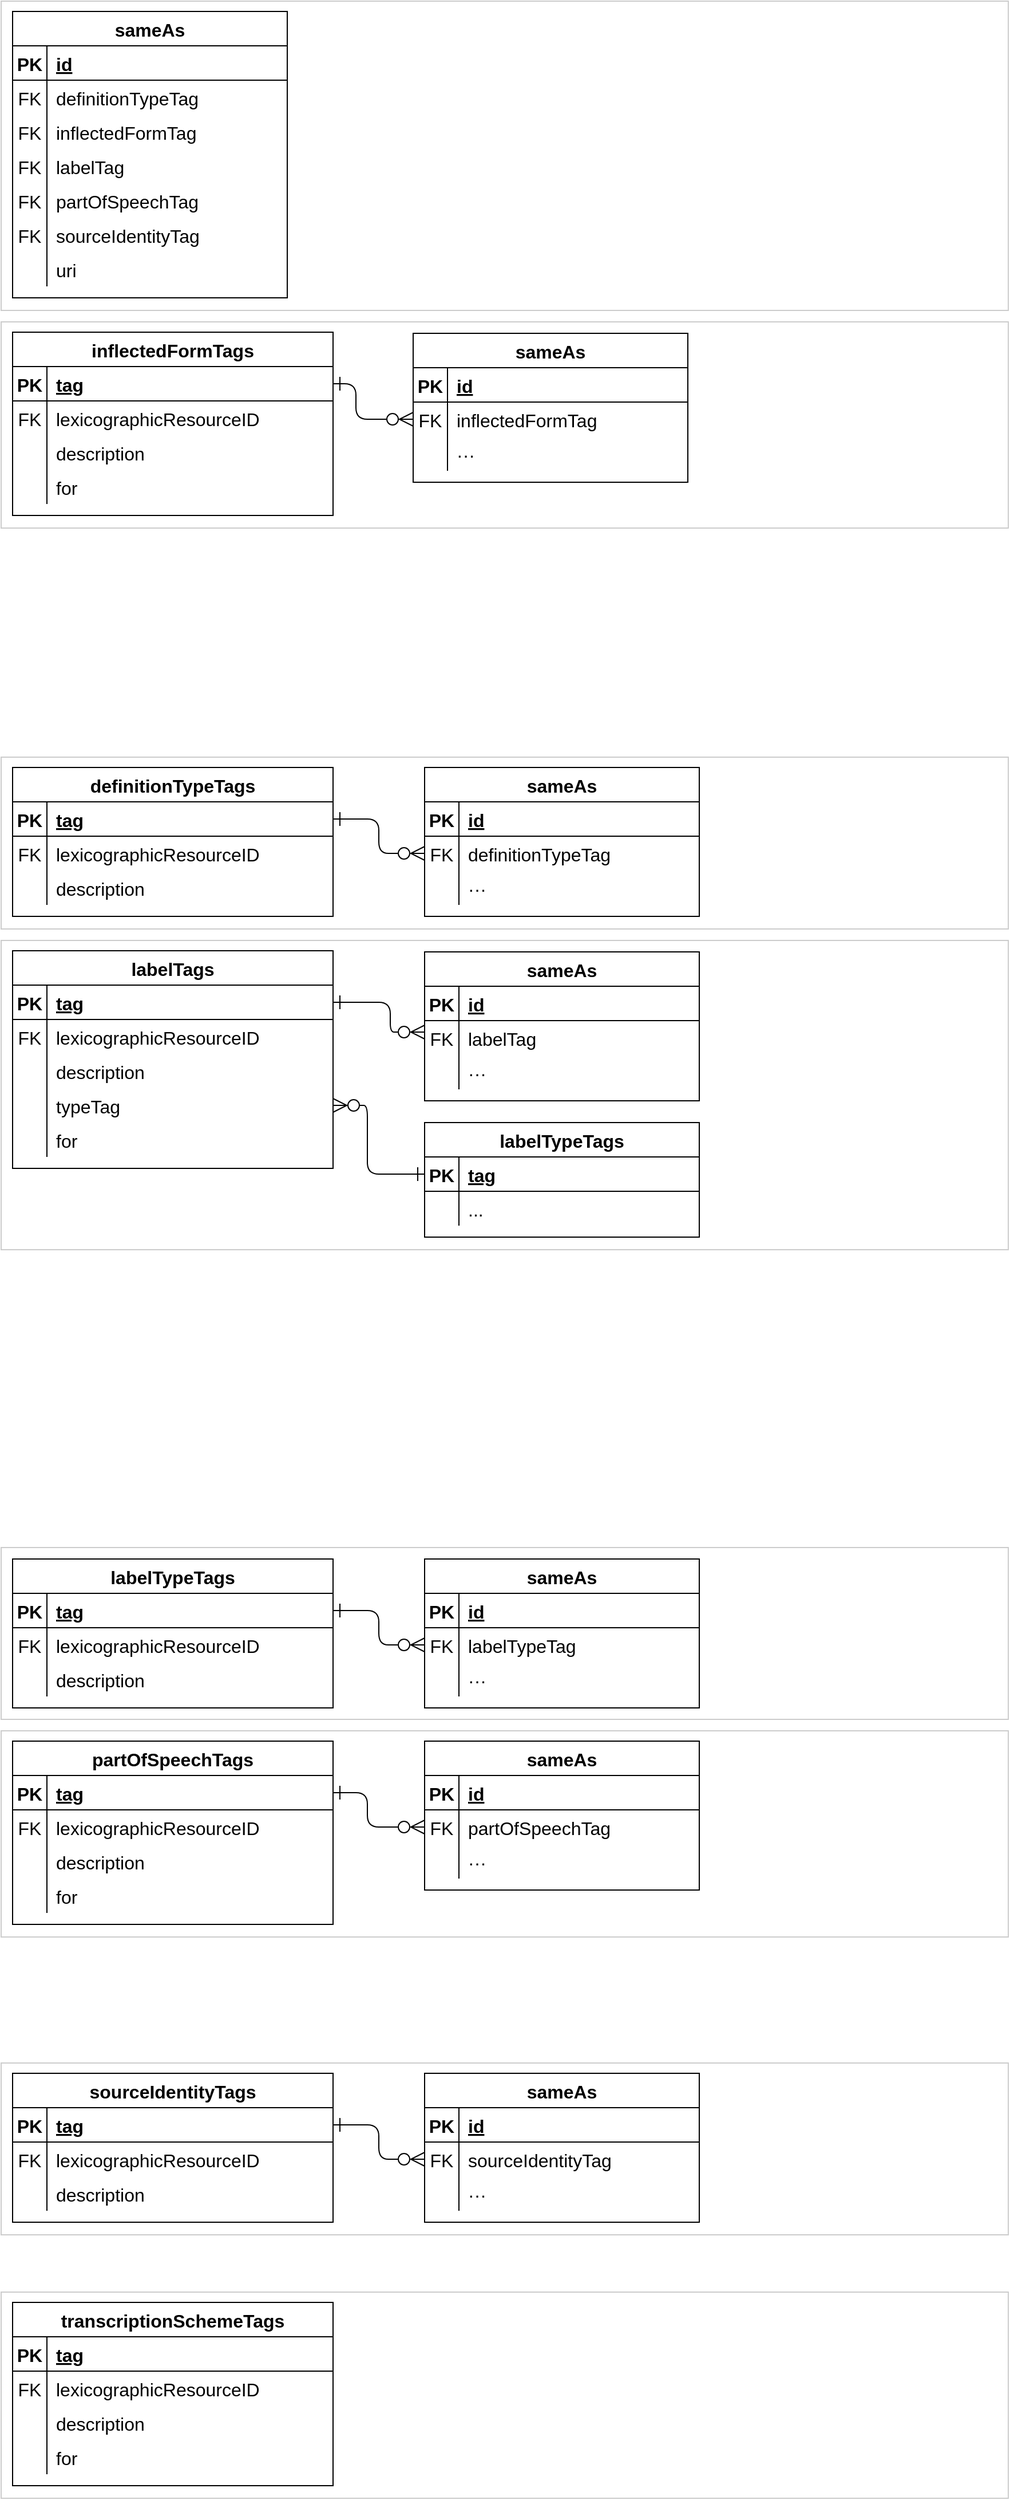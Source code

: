 <mxfile version="20.3.0" type="device"><diagram id="R2lEEEUBdFMjLlhIrx00" name="Page-1"><mxGraphModel dx="1247" dy="-1517" grid="1" gridSize="10" guides="1" tooltips="1" connect="1" arrows="1" fold="1" page="1" pageScale="1" pageWidth="827" pageHeight="1169" math="0" shadow="0" extFonts="Permanent Marker^https://fonts.googleapis.com/css?family=Permanent+Marker"><root><mxCell id="0"/><mxCell id="1" parent="0"/><mxCell id="ZktGSdJryhGlnCkygUIA-301" value="" style="rounded=0;whiteSpace=wrap;html=1;strokeColor=#CCCCCC;" parent="1" vertex="1"><mxGeometry y="2340" width="880" height="270" as="geometry"/></mxCell><mxCell id="ZktGSdJryhGlnCkygUIA-281" value="" style="rounded=0;whiteSpace=wrap;html=1;strokeColor=#CCCCCC;" parent="1" vertex="1"><mxGeometry y="2620" width="880" height="180" as="geometry"/></mxCell><mxCell id="ZktGSdJryhGlnCkygUIA-248" value="inflectedFormTags" style="shape=table;startSize=30;container=1;collapsible=1;childLayout=tableLayout;fixedRows=1;rowLines=0;fontStyle=1;align=center;resizeLast=1;fontSize=16;" parent="1" vertex="1"><mxGeometry x="10" y="2629" width="280" height="160" as="geometry"><mxRectangle x="400" y="480" width="90" height="30" as="alternateBounds"/></mxGeometry></mxCell><mxCell id="ZktGSdJryhGlnCkygUIA-249" value="" style="shape=tableRow;horizontal=0;startSize=0;swimlaneHead=0;swimlaneBody=0;fillColor=none;collapsible=0;dropTarget=0;points=[[0,0.5],[1,0.5]];portConstraint=eastwest;top=0;left=0;right=0;bottom=1;fontSize=16;" parent="ZktGSdJryhGlnCkygUIA-248" vertex="1"><mxGeometry y="30" width="280" height="30" as="geometry"/></mxCell><mxCell id="ZktGSdJryhGlnCkygUIA-250" value="PK" style="shape=partialRectangle;connectable=0;fillColor=none;top=0;left=0;bottom=0;right=0;fontStyle=1;overflow=hidden;fontSize=16;" parent="ZktGSdJryhGlnCkygUIA-249" vertex="1"><mxGeometry width="30" height="30" as="geometry"><mxRectangle width="30" height="30" as="alternateBounds"/></mxGeometry></mxCell><mxCell id="ZktGSdJryhGlnCkygUIA-251" value="tag" style="shape=partialRectangle;connectable=0;fillColor=none;top=0;left=0;bottom=0;right=0;align=left;spacingLeft=6;fontStyle=5;overflow=hidden;fontSize=16;" parent="ZktGSdJryhGlnCkygUIA-249" vertex="1"><mxGeometry x="30" width="250" height="30" as="geometry"><mxRectangle width="250" height="30" as="alternateBounds"/></mxGeometry></mxCell><mxCell id="ZktGSdJryhGlnCkygUIA-252" value="" style="shape=tableRow;horizontal=0;startSize=0;swimlaneHead=0;swimlaneBody=0;fillColor=none;collapsible=0;dropTarget=0;points=[[0,0.5],[1,0.5]];portConstraint=eastwest;top=0;left=0;right=0;bottom=0;fontSize=16;" parent="ZktGSdJryhGlnCkygUIA-248" vertex="1"><mxGeometry y="60" width="280" height="30" as="geometry"/></mxCell><mxCell id="ZktGSdJryhGlnCkygUIA-253" value="FK" style="shape=partialRectangle;connectable=0;fillColor=none;top=0;left=0;bottom=0;right=0;editable=1;overflow=hidden;fontSize=16;" parent="ZktGSdJryhGlnCkygUIA-252" vertex="1"><mxGeometry width="30" height="30" as="geometry"><mxRectangle width="30" height="30" as="alternateBounds"/></mxGeometry></mxCell><mxCell id="ZktGSdJryhGlnCkygUIA-254" value="lexicographicResourceID" style="shape=partialRectangle;connectable=0;fillColor=none;top=0;left=0;bottom=0;right=0;align=left;spacingLeft=6;overflow=hidden;fontSize=16;" parent="ZktGSdJryhGlnCkygUIA-252" vertex="1"><mxGeometry x="30" width="250" height="30" as="geometry"><mxRectangle width="250" height="30" as="alternateBounds"/></mxGeometry></mxCell><mxCell id="ZktGSdJryhGlnCkygUIA-258" style="shape=tableRow;horizontal=0;startSize=0;swimlaneHead=0;swimlaneBody=0;fillColor=none;collapsible=0;dropTarget=0;points=[[0,0.5],[1,0.5]];portConstraint=eastwest;top=0;left=0;right=0;bottom=0;fontSize=16;" parent="ZktGSdJryhGlnCkygUIA-248" vertex="1"><mxGeometry y="90" width="280" height="30" as="geometry"/></mxCell><mxCell id="ZktGSdJryhGlnCkygUIA-259" style="shape=partialRectangle;connectable=0;fillColor=none;top=0;left=0;bottom=0;right=0;editable=1;overflow=hidden;fontSize=16;" parent="ZktGSdJryhGlnCkygUIA-258" vertex="1"><mxGeometry width="30" height="30" as="geometry"><mxRectangle width="30" height="30" as="alternateBounds"/></mxGeometry></mxCell><mxCell id="ZktGSdJryhGlnCkygUIA-260" value="description" style="shape=partialRectangle;connectable=0;fillColor=none;top=0;left=0;bottom=0;right=0;align=left;spacingLeft=6;overflow=hidden;fontSize=16;" parent="ZktGSdJryhGlnCkygUIA-258" vertex="1"><mxGeometry x="30" width="250" height="30" as="geometry"><mxRectangle width="250" height="30" as="alternateBounds"/></mxGeometry></mxCell><mxCell id="ZktGSdJryhGlnCkygUIA-261" style="shape=tableRow;horizontal=0;startSize=0;swimlaneHead=0;swimlaneBody=0;fillColor=none;collapsible=0;dropTarget=0;points=[[0,0.5],[1,0.5]];portConstraint=eastwest;top=0;left=0;right=0;bottom=0;fontSize=16;" parent="ZktGSdJryhGlnCkygUIA-248" vertex="1"><mxGeometry y="120" width="280" height="30" as="geometry"/></mxCell><mxCell id="ZktGSdJryhGlnCkygUIA-262" style="shape=partialRectangle;connectable=0;fillColor=none;top=0;left=0;bottom=0;right=0;editable=1;overflow=hidden;fontSize=16;" parent="ZktGSdJryhGlnCkygUIA-261" vertex="1"><mxGeometry width="30" height="30" as="geometry"><mxRectangle width="30" height="30" as="alternateBounds"/></mxGeometry></mxCell><mxCell id="ZktGSdJryhGlnCkygUIA-263" value="for" style="shape=partialRectangle;connectable=0;fillColor=none;top=0;left=0;bottom=0;right=0;align=left;spacingLeft=6;overflow=hidden;fontSize=16;" parent="ZktGSdJryhGlnCkygUIA-261" vertex="1"><mxGeometry x="30" width="250" height="30" as="geometry"><mxRectangle width="250" height="30" as="alternateBounds"/></mxGeometry></mxCell><mxCell id="ZktGSdJryhGlnCkygUIA-282" value="sameAs" style="shape=table;startSize=30;container=1;collapsible=1;childLayout=tableLayout;fixedRows=1;rowLines=0;fontStyle=1;align=center;resizeLast=1;fontSize=16;" parent="1" vertex="1"><mxGeometry x="10" y="2349" width="240" height="250" as="geometry"><mxRectangle x="400" y="480" width="90" height="30" as="alternateBounds"/></mxGeometry></mxCell><mxCell id="ZktGSdJryhGlnCkygUIA-283" value="" style="shape=tableRow;horizontal=0;startSize=0;swimlaneHead=0;swimlaneBody=0;fillColor=none;collapsible=0;dropTarget=0;points=[[0,0.5],[1,0.5]];portConstraint=eastwest;top=0;left=0;right=0;bottom=1;fontSize=16;" parent="ZktGSdJryhGlnCkygUIA-282" vertex="1"><mxGeometry y="30" width="240" height="30" as="geometry"/></mxCell><mxCell id="ZktGSdJryhGlnCkygUIA-284" value="PK" style="shape=partialRectangle;connectable=0;fillColor=none;top=0;left=0;bottom=0;right=0;fontStyle=1;overflow=hidden;fontSize=16;" parent="ZktGSdJryhGlnCkygUIA-283" vertex="1"><mxGeometry width="30" height="30" as="geometry"><mxRectangle width="30" height="30" as="alternateBounds"/></mxGeometry></mxCell><mxCell id="ZktGSdJryhGlnCkygUIA-285" value="id" style="shape=partialRectangle;connectable=0;fillColor=none;top=0;left=0;bottom=0;right=0;align=left;spacingLeft=6;fontStyle=5;overflow=hidden;fontSize=16;" parent="ZktGSdJryhGlnCkygUIA-283" vertex="1"><mxGeometry x="30" width="210" height="30" as="geometry"><mxRectangle width="210" height="30" as="alternateBounds"/></mxGeometry></mxCell><mxCell id="ZktGSdJryhGlnCkygUIA-286" value="" style="shape=tableRow;horizontal=0;startSize=0;swimlaneHead=0;swimlaneBody=0;fillColor=none;collapsible=0;dropTarget=0;points=[[0,0.5],[1,0.5]];portConstraint=eastwest;top=0;left=0;right=0;bottom=0;fontSize=16;" parent="ZktGSdJryhGlnCkygUIA-282" vertex="1"><mxGeometry y="60" width="240" height="30" as="geometry"/></mxCell><mxCell id="ZktGSdJryhGlnCkygUIA-287" value="FK" style="shape=partialRectangle;connectable=0;fillColor=none;top=0;left=0;bottom=0;right=0;editable=1;overflow=hidden;fontSize=16;" parent="ZktGSdJryhGlnCkygUIA-286" vertex="1"><mxGeometry width="30" height="30" as="geometry"><mxRectangle width="30" height="30" as="alternateBounds"/></mxGeometry></mxCell><mxCell id="ZktGSdJryhGlnCkygUIA-288" value="definitionTypeTag" style="shape=partialRectangle;connectable=0;fillColor=none;top=0;left=0;bottom=0;right=0;align=left;spacingLeft=6;overflow=hidden;fontSize=16;" parent="ZktGSdJryhGlnCkygUIA-286" vertex="1"><mxGeometry x="30" width="210" height="30" as="geometry"><mxRectangle width="210" height="30" as="alternateBounds"/></mxGeometry></mxCell><mxCell id="ZktGSdJryhGlnCkygUIA-289" value="" style="shape=tableRow;horizontal=0;startSize=0;swimlaneHead=0;swimlaneBody=0;fillColor=none;collapsible=0;dropTarget=0;points=[[0,0.5],[1,0.5]];portConstraint=eastwest;top=0;left=0;right=0;bottom=0;fontSize=16;" parent="ZktGSdJryhGlnCkygUIA-282" vertex="1"><mxGeometry y="90" width="240" height="30" as="geometry"/></mxCell><mxCell id="ZktGSdJryhGlnCkygUIA-290" value="FK" style="shape=partialRectangle;connectable=0;fillColor=none;top=0;left=0;bottom=0;right=0;editable=1;overflow=hidden;fontSize=16;" parent="ZktGSdJryhGlnCkygUIA-289" vertex="1"><mxGeometry width="30" height="30" as="geometry"><mxRectangle width="30" height="30" as="alternateBounds"/></mxGeometry></mxCell><mxCell id="ZktGSdJryhGlnCkygUIA-291" value="inflectedFormTag" style="shape=partialRectangle;connectable=0;fillColor=none;top=0;left=0;bottom=0;right=0;align=left;spacingLeft=6;overflow=hidden;fontSize=16;" parent="ZktGSdJryhGlnCkygUIA-289" vertex="1"><mxGeometry x="30" width="210" height="30" as="geometry"><mxRectangle width="210" height="30" as="alternateBounds"/></mxGeometry></mxCell><mxCell id="SRtZ7S2uoU_hM7iwgNDi-1" style="shape=tableRow;horizontal=0;startSize=0;swimlaneHead=0;swimlaneBody=0;fillColor=none;collapsible=0;dropTarget=0;points=[[0,0.5],[1,0.5]];portConstraint=eastwest;top=0;left=0;right=0;bottom=0;fontSize=16;" parent="ZktGSdJryhGlnCkygUIA-282" vertex="1"><mxGeometry y="120" width="240" height="30" as="geometry"/></mxCell><mxCell id="SRtZ7S2uoU_hM7iwgNDi-2" value="FK" style="shape=partialRectangle;connectable=0;fillColor=none;top=0;left=0;bottom=0;right=0;editable=1;overflow=hidden;fontSize=16;" parent="SRtZ7S2uoU_hM7iwgNDi-1" vertex="1"><mxGeometry width="30" height="30" as="geometry"><mxRectangle width="30" height="30" as="alternateBounds"/></mxGeometry></mxCell><mxCell id="SRtZ7S2uoU_hM7iwgNDi-3" value="labelTag" style="shape=partialRectangle;connectable=0;fillColor=none;top=0;left=0;bottom=0;right=0;align=left;spacingLeft=6;overflow=hidden;fontSize=16;" parent="SRtZ7S2uoU_hM7iwgNDi-1" vertex="1"><mxGeometry x="30" width="210" height="30" as="geometry"><mxRectangle width="210" height="30" as="alternateBounds"/></mxGeometry></mxCell><mxCell id="SRtZ7S2uoU_hM7iwgNDi-4" style="shape=tableRow;horizontal=0;startSize=0;swimlaneHead=0;swimlaneBody=0;fillColor=none;collapsible=0;dropTarget=0;points=[[0,0.5],[1,0.5]];portConstraint=eastwest;top=0;left=0;right=0;bottom=0;fontSize=16;" parent="ZktGSdJryhGlnCkygUIA-282" vertex="1"><mxGeometry y="150" width="240" height="30" as="geometry"/></mxCell><mxCell id="SRtZ7S2uoU_hM7iwgNDi-5" value="FK" style="shape=partialRectangle;connectable=0;fillColor=none;top=0;left=0;bottom=0;right=0;editable=1;overflow=hidden;fontSize=16;" parent="SRtZ7S2uoU_hM7iwgNDi-4" vertex="1"><mxGeometry width="30" height="30" as="geometry"><mxRectangle width="30" height="30" as="alternateBounds"/></mxGeometry></mxCell><mxCell id="SRtZ7S2uoU_hM7iwgNDi-6" value="partOfSpeechTag" style="shape=partialRectangle;connectable=0;fillColor=none;top=0;left=0;bottom=0;right=0;align=left;spacingLeft=6;overflow=hidden;fontSize=16;" parent="SRtZ7S2uoU_hM7iwgNDi-4" vertex="1"><mxGeometry x="30" width="210" height="30" as="geometry"><mxRectangle width="210" height="30" as="alternateBounds"/></mxGeometry></mxCell><mxCell id="SRtZ7S2uoU_hM7iwgNDi-7" style="shape=tableRow;horizontal=0;startSize=0;swimlaneHead=0;swimlaneBody=0;fillColor=none;collapsible=0;dropTarget=0;points=[[0,0.5],[1,0.5]];portConstraint=eastwest;top=0;left=0;right=0;bottom=0;fontSize=16;" parent="ZktGSdJryhGlnCkygUIA-282" vertex="1"><mxGeometry y="180" width="240" height="30" as="geometry"/></mxCell><mxCell id="SRtZ7S2uoU_hM7iwgNDi-8" value="FK" style="shape=partialRectangle;connectable=0;fillColor=none;top=0;left=0;bottom=0;right=0;editable=1;overflow=hidden;fontSize=16;" parent="SRtZ7S2uoU_hM7iwgNDi-7" vertex="1"><mxGeometry width="30" height="30" as="geometry"><mxRectangle width="30" height="30" as="alternateBounds"/></mxGeometry></mxCell><mxCell id="SRtZ7S2uoU_hM7iwgNDi-9" value="sourceIdentityTag" style="shape=partialRectangle;connectable=0;fillColor=none;top=0;left=0;bottom=0;right=0;align=left;spacingLeft=6;overflow=hidden;fontSize=16;" parent="SRtZ7S2uoU_hM7iwgNDi-7" vertex="1"><mxGeometry x="30" width="210" height="30" as="geometry"><mxRectangle width="210" height="30" as="alternateBounds"/></mxGeometry></mxCell><mxCell id="SRtZ7S2uoU_hM7iwgNDi-13" style="shape=tableRow;horizontal=0;startSize=0;swimlaneHead=0;swimlaneBody=0;fillColor=none;collapsible=0;dropTarget=0;points=[[0,0.5],[1,0.5]];portConstraint=eastwest;top=0;left=0;right=0;bottom=0;fontSize=16;" parent="ZktGSdJryhGlnCkygUIA-282" vertex="1"><mxGeometry y="210" width="240" height="30" as="geometry"/></mxCell><mxCell id="SRtZ7S2uoU_hM7iwgNDi-14" style="shape=partialRectangle;connectable=0;fillColor=none;top=0;left=0;bottom=0;right=0;editable=1;overflow=hidden;fontSize=16;" parent="SRtZ7S2uoU_hM7iwgNDi-13" vertex="1"><mxGeometry width="30" height="30" as="geometry"><mxRectangle width="30" height="30" as="alternateBounds"/></mxGeometry></mxCell><mxCell id="SRtZ7S2uoU_hM7iwgNDi-15" value="uri" style="shape=partialRectangle;connectable=0;fillColor=none;top=0;left=0;bottom=0;right=0;align=left;spacingLeft=6;overflow=hidden;fontSize=16;" parent="SRtZ7S2uoU_hM7iwgNDi-13" vertex="1"><mxGeometry x="30" width="210" height="30" as="geometry"><mxRectangle width="210" height="30" as="alternateBounds"/></mxGeometry></mxCell><mxCell id="SRtZ7S2uoU_hM7iwgNDi-19" value="" style="rounded=0;whiteSpace=wrap;html=1;strokeColor=#CCCCCC;" parent="1" vertex="1"><mxGeometry y="3000" width="880" height="150" as="geometry"/></mxCell><mxCell id="SRtZ7S2uoU_hM7iwgNDi-20" value="definitionTypeTags" style="shape=table;startSize=30;container=1;collapsible=1;childLayout=tableLayout;fixedRows=1;rowLines=0;fontStyle=1;align=center;resizeLast=1;fontSize=16;" parent="1" vertex="1"><mxGeometry x="10" y="3009" width="280" height="130" as="geometry"><mxRectangle x="400" y="480" width="90" height="30" as="alternateBounds"/></mxGeometry></mxCell><mxCell id="SRtZ7S2uoU_hM7iwgNDi-21" value="" style="shape=tableRow;horizontal=0;startSize=0;swimlaneHead=0;swimlaneBody=0;fillColor=none;collapsible=0;dropTarget=0;points=[[0,0.5],[1,0.5]];portConstraint=eastwest;top=0;left=0;right=0;bottom=1;fontSize=16;" parent="SRtZ7S2uoU_hM7iwgNDi-20" vertex="1"><mxGeometry y="30" width="280" height="30" as="geometry"/></mxCell><mxCell id="SRtZ7S2uoU_hM7iwgNDi-22" value="PK" style="shape=partialRectangle;connectable=0;fillColor=none;top=0;left=0;bottom=0;right=0;fontStyle=1;overflow=hidden;fontSize=16;" parent="SRtZ7S2uoU_hM7iwgNDi-21" vertex="1"><mxGeometry width="30" height="30" as="geometry"><mxRectangle width="30" height="30" as="alternateBounds"/></mxGeometry></mxCell><mxCell id="SRtZ7S2uoU_hM7iwgNDi-23" value="tag" style="shape=partialRectangle;connectable=0;fillColor=none;top=0;left=0;bottom=0;right=0;align=left;spacingLeft=6;fontStyle=5;overflow=hidden;fontSize=16;" parent="SRtZ7S2uoU_hM7iwgNDi-21" vertex="1"><mxGeometry x="30" width="250" height="30" as="geometry"><mxRectangle width="250" height="30" as="alternateBounds"/></mxGeometry></mxCell><mxCell id="SRtZ7S2uoU_hM7iwgNDi-24" value="" style="shape=tableRow;horizontal=0;startSize=0;swimlaneHead=0;swimlaneBody=0;fillColor=none;collapsible=0;dropTarget=0;points=[[0,0.5],[1,0.5]];portConstraint=eastwest;top=0;left=0;right=0;bottom=0;fontSize=16;" parent="SRtZ7S2uoU_hM7iwgNDi-20" vertex="1"><mxGeometry y="60" width="280" height="30" as="geometry"/></mxCell><mxCell id="SRtZ7S2uoU_hM7iwgNDi-25" value="FK" style="shape=partialRectangle;connectable=0;fillColor=none;top=0;left=0;bottom=0;right=0;editable=1;overflow=hidden;fontSize=16;" parent="SRtZ7S2uoU_hM7iwgNDi-24" vertex="1"><mxGeometry width="30" height="30" as="geometry"><mxRectangle width="30" height="30" as="alternateBounds"/></mxGeometry></mxCell><mxCell id="SRtZ7S2uoU_hM7iwgNDi-26" value="lexicographicResourceID" style="shape=partialRectangle;connectable=0;fillColor=none;top=0;left=0;bottom=0;right=0;align=left;spacingLeft=6;overflow=hidden;fontSize=16;" parent="SRtZ7S2uoU_hM7iwgNDi-24" vertex="1"><mxGeometry x="30" width="250" height="30" as="geometry"><mxRectangle width="250" height="30" as="alternateBounds"/></mxGeometry></mxCell><mxCell id="SRtZ7S2uoU_hM7iwgNDi-30" style="shape=tableRow;horizontal=0;startSize=0;swimlaneHead=0;swimlaneBody=0;fillColor=none;collapsible=0;dropTarget=0;points=[[0,0.5],[1,0.5]];portConstraint=eastwest;top=0;left=0;right=0;bottom=0;fontSize=16;" parent="SRtZ7S2uoU_hM7iwgNDi-20" vertex="1"><mxGeometry y="90" width="280" height="30" as="geometry"/></mxCell><mxCell id="SRtZ7S2uoU_hM7iwgNDi-31" style="shape=partialRectangle;connectable=0;fillColor=none;top=0;left=0;bottom=0;right=0;editable=1;overflow=hidden;fontSize=16;" parent="SRtZ7S2uoU_hM7iwgNDi-30" vertex="1"><mxGeometry width="30" height="30" as="geometry"><mxRectangle width="30" height="30" as="alternateBounds"/></mxGeometry></mxCell><mxCell id="SRtZ7S2uoU_hM7iwgNDi-32" value="description" style="shape=partialRectangle;connectable=0;fillColor=none;top=0;left=0;bottom=0;right=0;align=left;spacingLeft=6;overflow=hidden;fontSize=16;" parent="SRtZ7S2uoU_hM7iwgNDi-30" vertex="1"><mxGeometry x="30" width="250" height="30" as="geometry"><mxRectangle width="250" height="30" as="alternateBounds"/></mxGeometry></mxCell><mxCell id="SRtZ7S2uoU_hM7iwgNDi-42" value="sameAs" style="shape=table;startSize=30;container=1;collapsible=1;childLayout=tableLayout;fixedRows=1;rowLines=0;fontStyle=1;align=center;resizeLast=1;fontSize=16;" parent="1" vertex="1"><mxGeometry x="370" y="3009" width="240" height="130" as="geometry"><mxRectangle x="400" y="480" width="90" height="30" as="alternateBounds"/></mxGeometry></mxCell><mxCell id="SRtZ7S2uoU_hM7iwgNDi-43" value="" style="shape=tableRow;horizontal=0;startSize=0;swimlaneHead=0;swimlaneBody=0;fillColor=none;collapsible=0;dropTarget=0;points=[[0,0.5],[1,0.5]];portConstraint=eastwest;top=0;left=0;right=0;bottom=1;fontSize=16;" parent="SRtZ7S2uoU_hM7iwgNDi-42" vertex="1"><mxGeometry y="30" width="240" height="30" as="geometry"/></mxCell><mxCell id="SRtZ7S2uoU_hM7iwgNDi-44" value="PK" style="shape=partialRectangle;connectable=0;fillColor=none;top=0;left=0;bottom=0;right=0;fontStyle=1;overflow=hidden;fontSize=16;" parent="SRtZ7S2uoU_hM7iwgNDi-43" vertex="1"><mxGeometry width="30" height="30" as="geometry"><mxRectangle width="30" height="30" as="alternateBounds"/></mxGeometry></mxCell><mxCell id="SRtZ7S2uoU_hM7iwgNDi-45" value="id" style="shape=partialRectangle;connectable=0;fillColor=none;top=0;left=0;bottom=0;right=0;align=left;spacingLeft=6;fontStyle=5;overflow=hidden;fontSize=16;" parent="SRtZ7S2uoU_hM7iwgNDi-43" vertex="1"><mxGeometry x="30" width="210" height="30" as="geometry"><mxRectangle width="210" height="30" as="alternateBounds"/></mxGeometry></mxCell><mxCell id="SRtZ7S2uoU_hM7iwgNDi-46" value="" style="shape=tableRow;horizontal=0;startSize=0;swimlaneHead=0;swimlaneBody=0;fillColor=none;collapsible=0;dropTarget=0;points=[[0,0.5],[1,0.5]];portConstraint=eastwest;top=0;left=0;right=0;bottom=0;fontSize=16;" parent="SRtZ7S2uoU_hM7iwgNDi-42" vertex="1"><mxGeometry y="60" width="240" height="30" as="geometry"/></mxCell><mxCell id="SRtZ7S2uoU_hM7iwgNDi-47" value="FK" style="shape=partialRectangle;connectable=0;fillColor=none;top=0;left=0;bottom=0;right=0;editable=1;overflow=hidden;fontSize=16;" parent="SRtZ7S2uoU_hM7iwgNDi-46" vertex="1"><mxGeometry width="30" height="30" as="geometry"><mxRectangle width="30" height="30" as="alternateBounds"/></mxGeometry></mxCell><mxCell id="SRtZ7S2uoU_hM7iwgNDi-48" value="definitionTypeTag" style="shape=partialRectangle;connectable=0;fillColor=none;top=0;left=0;bottom=0;right=0;align=left;spacingLeft=6;overflow=hidden;fontSize=16;" parent="SRtZ7S2uoU_hM7iwgNDi-46" vertex="1"><mxGeometry x="30" width="210" height="30" as="geometry"><mxRectangle width="210" height="30" as="alternateBounds"/></mxGeometry></mxCell><mxCell id="SRtZ7S2uoU_hM7iwgNDi-49" value="" style="shape=tableRow;horizontal=0;startSize=0;swimlaneHead=0;swimlaneBody=0;fillColor=none;collapsible=0;dropTarget=0;points=[[0,0.5],[1,0.5]];portConstraint=eastwest;top=0;left=0;right=0;bottom=0;fontSize=16;" parent="SRtZ7S2uoU_hM7iwgNDi-42" vertex="1"><mxGeometry y="90" width="240" height="30" as="geometry"/></mxCell><mxCell id="SRtZ7S2uoU_hM7iwgNDi-50" value="" style="shape=partialRectangle;connectable=0;fillColor=none;top=0;left=0;bottom=0;right=0;editable=1;overflow=hidden;fontSize=16;" parent="SRtZ7S2uoU_hM7iwgNDi-49" vertex="1"><mxGeometry width="30" height="30" as="geometry"><mxRectangle width="30" height="30" as="alternateBounds"/></mxGeometry></mxCell><mxCell id="SRtZ7S2uoU_hM7iwgNDi-51" value="···" style="shape=partialRectangle;connectable=0;fillColor=none;top=0;left=0;bottom=0;right=0;align=left;spacingLeft=6;overflow=hidden;fontSize=16;" parent="SRtZ7S2uoU_hM7iwgNDi-49" vertex="1"><mxGeometry x="30" width="210" height="30" as="geometry"><mxRectangle width="210" height="30" as="alternateBounds"/></mxGeometry></mxCell><mxCell id="SRtZ7S2uoU_hM7iwgNDi-52" style="edgeStyle=orthogonalEdgeStyle;rounded=1;orthogonalLoop=1;jettySize=auto;html=1;entryX=0;entryY=0.5;entryDx=0;entryDy=0;endArrow=ERzeroToMany;startArrow=ERone;startFill=0;endFill=0;startSize=10;endSize=10;" parent="1" source="SRtZ7S2uoU_hM7iwgNDi-21" target="SRtZ7S2uoU_hM7iwgNDi-46" edge="1"><mxGeometry relative="1" as="geometry"/></mxCell><mxCell id="SRtZ7S2uoU_hM7iwgNDi-53" value="" style="rounded=0;whiteSpace=wrap;html=1;strokeColor=#CCCCCC;" parent="1" vertex="1"><mxGeometry y="3160" width="880" height="270" as="geometry"/></mxCell><mxCell id="SRtZ7S2uoU_hM7iwgNDi-54" value="labelTags" style="shape=table;startSize=30;container=1;collapsible=1;childLayout=tableLayout;fixedRows=1;rowLines=0;fontStyle=1;align=center;resizeLast=1;fontSize=16;" parent="1" vertex="1"><mxGeometry x="10" y="3169" width="280" height="190" as="geometry"><mxRectangle x="400" y="480" width="90" height="30" as="alternateBounds"/></mxGeometry></mxCell><mxCell id="SRtZ7S2uoU_hM7iwgNDi-55" value="" style="shape=tableRow;horizontal=0;startSize=0;swimlaneHead=0;swimlaneBody=0;fillColor=none;collapsible=0;dropTarget=0;points=[[0,0.5],[1,0.5]];portConstraint=eastwest;top=0;left=0;right=0;bottom=1;fontSize=16;" parent="SRtZ7S2uoU_hM7iwgNDi-54" vertex="1"><mxGeometry y="30" width="280" height="30" as="geometry"/></mxCell><mxCell id="SRtZ7S2uoU_hM7iwgNDi-56" value="PK" style="shape=partialRectangle;connectable=0;fillColor=none;top=0;left=0;bottom=0;right=0;fontStyle=1;overflow=hidden;fontSize=16;" parent="SRtZ7S2uoU_hM7iwgNDi-55" vertex="1"><mxGeometry width="30" height="30" as="geometry"><mxRectangle width="30" height="30" as="alternateBounds"/></mxGeometry></mxCell><mxCell id="SRtZ7S2uoU_hM7iwgNDi-57" value="tag" style="shape=partialRectangle;connectable=0;fillColor=none;top=0;left=0;bottom=0;right=0;align=left;spacingLeft=6;fontStyle=5;overflow=hidden;fontSize=16;" parent="SRtZ7S2uoU_hM7iwgNDi-55" vertex="1"><mxGeometry x="30" width="250" height="30" as="geometry"><mxRectangle width="250" height="30" as="alternateBounds"/></mxGeometry></mxCell><mxCell id="SRtZ7S2uoU_hM7iwgNDi-58" value="" style="shape=tableRow;horizontal=0;startSize=0;swimlaneHead=0;swimlaneBody=0;fillColor=none;collapsible=0;dropTarget=0;points=[[0,0.5],[1,0.5]];portConstraint=eastwest;top=0;left=0;right=0;bottom=0;fontSize=16;" parent="SRtZ7S2uoU_hM7iwgNDi-54" vertex="1"><mxGeometry y="60" width="280" height="30" as="geometry"/></mxCell><mxCell id="SRtZ7S2uoU_hM7iwgNDi-59" value="FK" style="shape=partialRectangle;connectable=0;fillColor=none;top=0;left=0;bottom=0;right=0;editable=1;overflow=hidden;fontSize=16;" parent="SRtZ7S2uoU_hM7iwgNDi-58" vertex="1"><mxGeometry width="30" height="30" as="geometry"><mxRectangle width="30" height="30" as="alternateBounds"/></mxGeometry></mxCell><mxCell id="SRtZ7S2uoU_hM7iwgNDi-60" value="lexicographicResourceID" style="shape=partialRectangle;connectable=0;fillColor=none;top=0;left=0;bottom=0;right=0;align=left;spacingLeft=6;overflow=hidden;fontSize=16;" parent="SRtZ7S2uoU_hM7iwgNDi-58" vertex="1"><mxGeometry x="30" width="250" height="30" as="geometry"><mxRectangle width="250" height="30" as="alternateBounds"/></mxGeometry></mxCell><mxCell id="iu6iI1MLKWViH0sSceLp-1" style="shape=tableRow;horizontal=0;startSize=0;swimlaneHead=0;swimlaneBody=0;fillColor=none;collapsible=0;dropTarget=0;points=[[0,0.5],[1,0.5]];portConstraint=eastwest;top=0;left=0;right=0;bottom=0;fontSize=16;" parent="SRtZ7S2uoU_hM7iwgNDi-54" vertex="1"><mxGeometry y="90" width="280" height="30" as="geometry"/></mxCell><mxCell id="iu6iI1MLKWViH0sSceLp-2" style="shape=partialRectangle;connectable=0;fillColor=none;top=0;left=0;bottom=0;right=0;editable=1;overflow=hidden;fontSize=16;" parent="iu6iI1MLKWViH0sSceLp-1" vertex="1"><mxGeometry width="30" height="30" as="geometry"><mxRectangle width="30" height="30" as="alternateBounds"/></mxGeometry></mxCell><mxCell id="iu6iI1MLKWViH0sSceLp-3" value="description" style="shape=partialRectangle;connectable=0;fillColor=none;top=0;left=0;bottom=0;right=0;align=left;spacingLeft=6;overflow=hidden;fontSize=16;" parent="iu6iI1MLKWViH0sSceLp-1" vertex="1"><mxGeometry x="30" width="250" height="30" as="geometry"><mxRectangle width="250" height="30" as="alternateBounds"/></mxGeometry></mxCell><mxCell id="SRtZ7S2uoU_hM7iwgNDi-64" style="shape=tableRow;horizontal=0;startSize=0;swimlaneHead=0;swimlaneBody=0;fillColor=none;collapsible=0;dropTarget=0;points=[[0,0.5],[1,0.5]];portConstraint=eastwest;top=0;left=0;right=0;bottom=0;fontSize=16;" parent="SRtZ7S2uoU_hM7iwgNDi-54" vertex="1"><mxGeometry y="120" width="280" height="30" as="geometry"/></mxCell><mxCell id="SRtZ7S2uoU_hM7iwgNDi-65" style="shape=partialRectangle;connectable=0;fillColor=none;top=0;left=0;bottom=0;right=0;editable=1;overflow=hidden;fontSize=16;" parent="SRtZ7S2uoU_hM7iwgNDi-64" vertex="1"><mxGeometry width="30" height="30" as="geometry"><mxRectangle width="30" height="30" as="alternateBounds"/></mxGeometry></mxCell><mxCell id="SRtZ7S2uoU_hM7iwgNDi-66" value="typeTag" style="shape=partialRectangle;connectable=0;fillColor=none;top=0;left=0;bottom=0;right=0;align=left;spacingLeft=6;overflow=hidden;fontSize=16;" parent="SRtZ7S2uoU_hM7iwgNDi-64" vertex="1"><mxGeometry x="30" width="250" height="30" as="geometry"><mxRectangle width="250" height="30" as="alternateBounds"/></mxGeometry></mxCell><mxCell id="SRtZ7S2uoU_hM7iwgNDi-67" style="shape=tableRow;horizontal=0;startSize=0;swimlaneHead=0;swimlaneBody=0;fillColor=none;collapsible=0;dropTarget=0;points=[[0,0.5],[1,0.5]];portConstraint=eastwest;top=0;left=0;right=0;bottom=0;fontSize=16;" parent="SRtZ7S2uoU_hM7iwgNDi-54" vertex="1"><mxGeometry y="150" width="280" height="30" as="geometry"/></mxCell><mxCell id="SRtZ7S2uoU_hM7iwgNDi-68" style="shape=partialRectangle;connectable=0;fillColor=none;top=0;left=0;bottom=0;right=0;editable=1;overflow=hidden;fontSize=16;" parent="SRtZ7S2uoU_hM7iwgNDi-67" vertex="1"><mxGeometry width="30" height="30" as="geometry"><mxRectangle width="30" height="30" as="alternateBounds"/></mxGeometry></mxCell><mxCell id="SRtZ7S2uoU_hM7iwgNDi-69" value="for" style="shape=partialRectangle;connectable=0;fillColor=none;top=0;left=0;bottom=0;right=0;align=left;spacingLeft=6;overflow=hidden;fontSize=16;" parent="SRtZ7S2uoU_hM7iwgNDi-67" vertex="1"><mxGeometry x="30" width="250" height="30" as="geometry"><mxRectangle width="250" height="30" as="alternateBounds"/></mxGeometry></mxCell><mxCell id="SRtZ7S2uoU_hM7iwgNDi-76" value="sameAs" style="shape=table;startSize=30;container=1;collapsible=1;childLayout=tableLayout;fixedRows=1;rowLines=0;fontStyle=1;align=center;resizeLast=1;fontSize=16;" parent="1" vertex="1"><mxGeometry x="370" y="3170" width="240" height="130" as="geometry"><mxRectangle x="400" y="480" width="90" height="30" as="alternateBounds"/></mxGeometry></mxCell><mxCell id="SRtZ7S2uoU_hM7iwgNDi-77" value="" style="shape=tableRow;horizontal=0;startSize=0;swimlaneHead=0;swimlaneBody=0;fillColor=none;collapsible=0;dropTarget=0;points=[[0,0.5],[1,0.5]];portConstraint=eastwest;top=0;left=0;right=0;bottom=1;fontSize=16;" parent="SRtZ7S2uoU_hM7iwgNDi-76" vertex="1"><mxGeometry y="30" width="240" height="30" as="geometry"/></mxCell><mxCell id="SRtZ7S2uoU_hM7iwgNDi-78" value="PK" style="shape=partialRectangle;connectable=0;fillColor=none;top=0;left=0;bottom=0;right=0;fontStyle=1;overflow=hidden;fontSize=16;" parent="SRtZ7S2uoU_hM7iwgNDi-77" vertex="1"><mxGeometry width="30" height="30" as="geometry"><mxRectangle width="30" height="30" as="alternateBounds"/></mxGeometry></mxCell><mxCell id="SRtZ7S2uoU_hM7iwgNDi-79" value="id" style="shape=partialRectangle;connectable=0;fillColor=none;top=0;left=0;bottom=0;right=0;align=left;spacingLeft=6;fontStyle=5;overflow=hidden;fontSize=16;" parent="SRtZ7S2uoU_hM7iwgNDi-77" vertex="1"><mxGeometry x="30" width="210" height="30" as="geometry"><mxRectangle width="210" height="30" as="alternateBounds"/></mxGeometry></mxCell><mxCell id="SRtZ7S2uoU_hM7iwgNDi-80" value="" style="shape=tableRow;horizontal=0;startSize=0;swimlaneHead=0;swimlaneBody=0;fillColor=none;collapsible=0;dropTarget=0;points=[[0,0.5],[1,0.5]];portConstraint=eastwest;top=0;left=0;right=0;bottom=0;fontSize=16;" parent="SRtZ7S2uoU_hM7iwgNDi-76" vertex="1"><mxGeometry y="60" width="240" height="30" as="geometry"/></mxCell><mxCell id="SRtZ7S2uoU_hM7iwgNDi-81" value="FK" style="shape=partialRectangle;connectable=0;fillColor=none;top=0;left=0;bottom=0;right=0;editable=1;overflow=hidden;fontSize=16;" parent="SRtZ7S2uoU_hM7iwgNDi-80" vertex="1"><mxGeometry width="30" height="30" as="geometry"><mxRectangle width="30" height="30" as="alternateBounds"/></mxGeometry></mxCell><mxCell id="SRtZ7S2uoU_hM7iwgNDi-82" value="labelTag" style="shape=partialRectangle;connectable=0;fillColor=none;top=0;left=0;bottom=0;right=0;align=left;spacingLeft=6;overflow=hidden;fontSize=16;" parent="SRtZ7S2uoU_hM7iwgNDi-80" vertex="1"><mxGeometry x="30" width="210" height="30" as="geometry"><mxRectangle width="210" height="30" as="alternateBounds"/></mxGeometry></mxCell><mxCell id="SRtZ7S2uoU_hM7iwgNDi-83" value="" style="shape=tableRow;horizontal=0;startSize=0;swimlaneHead=0;swimlaneBody=0;fillColor=none;collapsible=0;dropTarget=0;points=[[0,0.5],[1,0.5]];portConstraint=eastwest;top=0;left=0;right=0;bottom=0;fontSize=16;" parent="SRtZ7S2uoU_hM7iwgNDi-76" vertex="1"><mxGeometry y="90" width="240" height="30" as="geometry"/></mxCell><mxCell id="SRtZ7S2uoU_hM7iwgNDi-84" value="" style="shape=partialRectangle;connectable=0;fillColor=none;top=0;left=0;bottom=0;right=0;editable=1;overflow=hidden;fontSize=16;" parent="SRtZ7S2uoU_hM7iwgNDi-83" vertex="1"><mxGeometry width="30" height="30" as="geometry"><mxRectangle width="30" height="30" as="alternateBounds"/></mxGeometry></mxCell><mxCell id="SRtZ7S2uoU_hM7iwgNDi-85" value="···" style="shape=partialRectangle;connectable=0;fillColor=none;top=0;left=0;bottom=0;right=0;align=left;spacingLeft=6;overflow=hidden;fontSize=16;" parent="SRtZ7S2uoU_hM7iwgNDi-83" vertex="1"><mxGeometry x="30" width="210" height="30" as="geometry"><mxRectangle width="210" height="30" as="alternateBounds"/></mxGeometry></mxCell><mxCell id="SRtZ7S2uoU_hM7iwgNDi-87" value="" style="rounded=0;whiteSpace=wrap;html=1;strokeColor=#CCCCCC;" parent="1" vertex="1"><mxGeometry y="3850" width="880" height="180" as="geometry"/></mxCell><mxCell id="SRtZ7S2uoU_hM7iwgNDi-88" value="partOfSpeechTags" style="shape=table;startSize=30;container=1;collapsible=1;childLayout=tableLayout;fixedRows=1;rowLines=0;fontStyle=1;align=center;resizeLast=1;fontSize=16;" parent="1" vertex="1"><mxGeometry x="10" y="3859" width="280" height="160" as="geometry"><mxRectangle x="400" y="480" width="90" height="30" as="alternateBounds"/></mxGeometry></mxCell><mxCell id="SRtZ7S2uoU_hM7iwgNDi-89" value="" style="shape=tableRow;horizontal=0;startSize=0;swimlaneHead=0;swimlaneBody=0;fillColor=none;collapsible=0;dropTarget=0;points=[[0,0.5],[1,0.5]];portConstraint=eastwest;top=0;left=0;right=0;bottom=1;fontSize=16;" parent="SRtZ7S2uoU_hM7iwgNDi-88" vertex="1"><mxGeometry y="30" width="280" height="30" as="geometry"/></mxCell><mxCell id="SRtZ7S2uoU_hM7iwgNDi-90" value="PK" style="shape=partialRectangle;connectable=0;fillColor=none;top=0;left=0;bottom=0;right=0;fontStyle=1;overflow=hidden;fontSize=16;" parent="SRtZ7S2uoU_hM7iwgNDi-89" vertex="1"><mxGeometry width="30" height="30" as="geometry"><mxRectangle width="30" height="30" as="alternateBounds"/></mxGeometry></mxCell><mxCell id="SRtZ7S2uoU_hM7iwgNDi-91" value="tag" style="shape=partialRectangle;connectable=0;fillColor=none;top=0;left=0;bottom=0;right=0;align=left;spacingLeft=6;fontStyle=5;overflow=hidden;fontSize=16;" parent="SRtZ7S2uoU_hM7iwgNDi-89" vertex="1"><mxGeometry x="30" width="250" height="30" as="geometry"><mxRectangle width="250" height="30" as="alternateBounds"/></mxGeometry></mxCell><mxCell id="SRtZ7S2uoU_hM7iwgNDi-92" value="" style="shape=tableRow;horizontal=0;startSize=0;swimlaneHead=0;swimlaneBody=0;fillColor=none;collapsible=0;dropTarget=0;points=[[0,0.5],[1,0.5]];portConstraint=eastwest;top=0;left=0;right=0;bottom=0;fontSize=16;" parent="SRtZ7S2uoU_hM7iwgNDi-88" vertex="1"><mxGeometry y="60" width="280" height="30" as="geometry"/></mxCell><mxCell id="SRtZ7S2uoU_hM7iwgNDi-93" value="FK" style="shape=partialRectangle;connectable=0;fillColor=none;top=0;left=0;bottom=0;right=0;editable=1;overflow=hidden;fontSize=16;" parent="SRtZ7S2uoU_hM7iwgNDi-92" vertex="1"><mxGeometry width="30" height="30" as="geometry"><mxRectangle width="30" height="30" as="alternateBounds"/></mxGeometry></mxCell><mxCell id="SRtZ7S2uoU_hM7iwgNDi-94" value="lexicographicResourceID" style="shape=partialRectangle;connectable=0;fillColor=none;top=0;left=0;bottom=0;right=0;align=left;spacingLeft=6;overflow=hidden;fontSize=16;" parent="SRtZ7S2uoU_hM7iwgNDi-92" vertex="1"><mxGeometry x="30" width="250" height="30" as="geometry"><mxRectangle width="250" height="30" as="alternateBounds"/></mxGeometry></mxCell><mxCell id="SRtZ7S2uoU_hM7iwgNDi-98" style="shape=tableRow;horizontal=0;startSize=0;swimlaneHead=0;swimlaneBody=0;fillColor=none;collapsible=0;dropTarget=0;points=[[0,0.5],[1,0.5]];portConstraint=eastwest;top=0;left=0;right=0;bottom=0;fontSize=16;" parent="SRtZ7S2uoU_hM7iwgNDi-88" vertex="1"><mxGeometry y="90" width="280" height="30" as="geometry"/></mxCell><mxCell id="SRtZ7S2uoU_hM7iwgNDi-99" style="shape=partialRectangle;connectable=0;fillColor=none;top=0;left=0;bottom=0;right=0;editable=1;overflow=hidden;fontSize=16;" parent="SRtZ7S2uoU_hM7iwgNDi-98" vertex="1"><mxGeometry width="30" height="30" as="geometry"><mxRectangle width="30" height="30" as="alternateBounds"/></mxGeometry></mxCell><mxCell id="SRtZ7S2uoU_hM7iwgNDi-100" value="description" style="shape=partialRectangle;connectable=0;fillColor=none;top=0;left=0;bottom=0;right=0;align=left;spacingLeft=6;overflow=hidden;fontSize=16;" parent="SRtZ7S2uoU_hM7iwgNDi-98" vertex="1"><mxGeometry x="30" width="250" height="30" as="geometry"><mxRectangle width="250" height="30" as="alternateBounds"/></mxGeometry></mxCell><mxCell id="SRtZ7S2uoU_hM7iwgNDi-101" style="shape=tableRow;horizontal=0;startSize=0;swimlaneHead=0;swimlaneBody=0;fillColor=none;collapsible=0;dropTarget=0;points=[[0,0.5],[1,0.5]];portConstraint=eastwest;top=0;left=0;right=0;bottom=0;fontSize=16;" parent="SRtZ7S2uoU_hM7iwgNDi-88" vertex="1"><mxGeometry y="120" width="280" height="30" as="geometry"/></mxCell><mxCell id="SRtZ7S2uoU_hM7iwgNDi-102" style="shape=partialRectangle;connectable=0;fillColor=none;top=0;left=0;bottom=0;right=0;editable=1;overflow=hidden;fontSize=16;" parent="SRtZ7S2uoU_hM7iwgNDi-101" vertex="1"><mxGeometry width="30" height="30" as="geometry"><mxRectangle width="30" height="30" as="alternateBounds"/></mxGeometry></mxCell><mxCell id="SRtZ7S2uoU_hM7iwgNDi-103" value="for" style="shape=partialRectangle;connectable=0;fillColor=none;top=0;left=0;bottom=0;right=0;align=left;spacingLeft=6;overflow=hidden;fontSize=16;" parent="SRtZ7S2uoU_hM7iwgNDi-101" vertex="1"><mxGeometry x="30" width="250" height="30" as="geometry"><mxRectangle width="250" height="30" as="alternateBounds"/></mxGeometry></mxCell><mxCell id="SRtZ7S2uoU_hM7iwgNDi-110" value="sameAs" style="shape=table;startSize=30;container=1;collapsible=1;childLayout=tableLayout;fixedRows=1;rowLines=0;fontStyle=1;align=center;resizeLast=1;fontSize=16;" parent="1" vertex="1"><mxGeometry x="370" y="3859" width="240" height="130" as="geometry"><mxRectangle x="400" y="480" width="90" height="30" as="alternateBounds"/></mxGeometry></mxCell><mxCell id="SRtZ7S2uoU_hM7iwgNDi-111" value="" style="shape=tableRow;horizontal=0;startSize=0;swimlaneHead=0;swimlaneBody=0;fillColor=none;collapsible=0;dropTarget=0;points=[[0,0.5],[1,0.5]];portConstraint=eastwest;top=0;left=0;right=0;bottom=1;fontSize=16;" parent="SRtZ7S2uoU_hM7iwgNDi-110" vertex="1"><mxGeometry y="30" width="240" height="30" as="geometry"/></mxCell><mxCell id="SRtZ7S2uoU_hM7iwgNDi-112" value="PK" style="shape=partialRectangle;connectable=0;fillColor=none;top=0;left=0;bottom=0;right=0;fontStyle=1;overflow=hidden;fontSize=16;" parent="SRtZ7S2uoU_hM7iwgNDi-111" vertex="1"><mxGeometry width="30" height="30" as="geometry"><mxRectangle width="30" height="30" as="alternateBounds"/></mxGeometry></mxCell><mxCell id="SRtZ7S2uoU_hM7iwgNDi-113" value="id" style="shape=partialRectangle;connectable=0;fillColor=none;top=0;left=0;bottom=0;right=0;align=left;spacingLeft=6;fontStyle=5;overflow=hidden;fontSize=16;" parent="SRtZ7S2uoU_hM7iwgNDi-111" vertex="1"><mxGeometry x="30" width="210" height="30" as="geometry"><mxRectangle width="210" height="30" as="alternateBounds"/></mxGeometry></mxCell><mxCell id="SRtZ7S2uoU_hM7iwgNDi-114" value="" style="shape=tableRow;horizontal=0;startSize=0;swimlaneHead=0;swimlaneBody=0;fillColor=none;collapsible=0;dropTarget=0;points=[[0,0.5],[1,0.5]];portConstraint=eastwest;top=0;left=0;right=0;bottom=0;fontSize=16;" parent="SRtZ7S2uoU_hM7iwgNDi-110" vertex="1"><mxGeometry y="60" width="240" height="30" as="geometry"/></mxCell><mxCell id="SRtZ7S2uoU_hM7iwgNDi-115" value="FK" style="shape=partialRectangle;connectable=0;fillColor=none;top=0;left=0;bottom=0;right=0;editable=1;overflow=hidden;fontSize=16;" parent="SRtZ7S2uoU_hM7iwgNDi-114" vertex="1"><mxGeometry width="30" height="30" as="geometry"><mxRectangle width="30" height="30" as="alternateBounds"/></mxGeometry></mxCell><mxCell id="SRtZ7S2uoU_hM7iwgNDi-116" value="partOfSpeechTag" style="shape=partialRectangle;connectable=0;fillColor=none;top=0;left=0;bottom=0;right=0;align=left;spacingLeft=6;overflow=hidden;fontSize=16;" parent="SRtZ7S2uoU_hM7iwgNDi-114" vertex="1"><mxGeometry x="30" width="210" height="30" as="geometry"><mxRectangle width="210" height="30" as="alternateBounds"/></mxGeometry></mxCell><mxCell id="SRtZ7S2uoU_hM7iwgNDi-117" value="" style="shape=tableRow;horizontal=0;startSize=0;swimlaneHead=0;swimlaneBody=0;fillColor=none;collapsible=0;dropTarget=0;points=[[0,0.5],[1,0.5]];portConstraint=eastwest;top=0;left=0;right=0;bottom=0;fontSize=16;" parent="SRtZ7S2uoU_hM7iwgNDi-110" vertex="1"><mxGeometry y="90" width="240" height="30" as="geometry"/></mxCell><mxCell id="SRtZ7S2uoU_hM7iwgNDi-118" value="" style="shape=partialRectangle;connectable=0;fillColor=none;top=0;left=0;bottom=0;right=0;editable=1;overflow=hidden;fontSize=16;" parent="SRtZ7S2uoU_hM7iwgNDi-117" vertex="1"><mxGeometry width="30" height="30" as="geometry"><mxRectangle width="30" height="30" as="alternateBounds"/></mxGeometry></mxCell><mxCell id="SRtZ7S2uoU_hM7iwgNDi-119" value="···" style="shape=partialRectangle;connectable=0;fillColor=none;top=0;left=0;bottom=0;right=0;align=left;spacingLeft=6;overflow=hidden;fontSize=16;" parent="SRtZ7S2uoU_hM7iwgNDi-117" vertex="1"><mxGeometry x="30" width="210" height="30" as="geometry"><mxRectangle width="210" height="30" as="alternateBounds"/></mxGeometry></mxCell><mxCell id="SRtZ7S2uoU_hM7iwgNDi-120" style="edgeStyle=orthogonalEdgeStyle;rounded=1;orthogonalLoop=1;jettySize=auto;html=1;entryX=0;entryY=0.5;entryDx=0;entryDy=0;endArrow=ERzeroToMany;startArrow=ERone;startFill=0;endFill=0;startSize=10;endSize=10;" parent="1" source="SRtZ7S2uoU_hM7iwgNDi-89" target="SRtZ7S2uoU_hM7iwgNDi-114" edge="1"><mxGeometry relative="1" as="geometry"><Array as="points"><mxPoint x="320" y="3904"/><mxPoint x="320" y="3934"/></Array></mxGeometry></mxCell><mxCell id="SRtZ7S2uoU_hM7iwgNDi-146" value="" style="rounded=0;whiteSpace=wrap;html=1;strokeColor=#CCCCCC;" parent="1" vertex="1"><mxGeometry y="4140" width="880" height="150" as="geometry"/></mxCell><mxCell id="SRtZ7S2uoU_hM7iwgNDi-147" value="sourceIdentityTags" style="shape=table;startSize=30;container=1;collapsible=1;childLayout=tableLayout;fixedRows=1;rowLines=0;fontStyle=1;align=center;resizeLast=1;fontSize=16;" parent="1" vertex="1"><mxGeometry x="10" y="4149" width="280" height="130" as="geometry"><mxRectangle x="400" y="480" width="90" height="30" as="alternateBounds"/></mxGeometry></mxCell><mxCell id="SRtZ7S2uoU_hM7iwgNDi-148" value="" style="shape=tableRow;horizontal=0;startSize=0;swimlaneHead=0;swimlaneBody=0;fillColor=none;collapsible=0;dropTarget=0;points=[[0,0.5],[1,0.5]];portConstraint=eastwest;top=0;left=0;right=0;bottom=1;fontSize=16;" parent="SRtZ7S2uoU_hM7iwgNDi-147" vertex="1"><mxGeometry y="30" width="280" height="30" as="geometry"/></mxCell><mxCell id="SRtZ7S2uoU_hM7iwgNDi-149" value="PK" style="shape=partialRectangle;connectable=0;fillColor=none;top=0;left=0;bottom=0;right=0;fontStyle=1;overflow=hidden;fontSize=16;" parent="SRtZ7S2uoU_hM7iwgNDi-148" vertex="1"><mxGeometry width="30" height="30" as="geometry"><mxRectangle width="30" height="30" as="alternateBounds"/></mxGeometry></mxCell><mxCell id="SRtZ7S2uoU_hM7iwgNDi-150" value="tag" style="shape=partialRectangle;connectable=0;fillColor=none;top=0;left=0;bottom=0;right=0;align=left;spacingLeft=6;fontStyle=5;overflow=hidden;fontSize=16;" parent="SRtZ7S2uoU_hM7iwgNDi-148" vertex="1"><mxGeometry x="30" width="250" height="30" as="geometry"><mxRectangle width="250" height="30" as="alternateBounds"/></mxGeometry></mxCell><mxCell id="SRtZ7S2uoU_hM7iwgNDi-151" value="" style="shape=tableRow;horizontal=0;startSize=0;swimlaneHead=0;swimlaneBody=0;fillColor=none;collapsible=0;dropTarget=0;points=[[0,0.5],[1,0.5]];portConstraint=eastwest;top=0;left=0;right=0;bottom=0;fontSize=16;" parent="SRtZ7S2uoU_hM7iwgNDi-147" vertex="1"><mxGeometry y="60" width="280" height="30" as="geometry"/></mxCell><mxCell id="SRtZ7S2uoU_hM7iwgNDi-152" value="FK" style="shape=partialRectangle;connectable=0;fillColor=none;top=0;left=0;bottom=0;right=0;editable=1;overflow=hidden;fontSize=16;" parent="SRtZ7S2uoU_hM7iwgNDi-151" vertex="1"><mxGeometry width="30" height="30" as="geometry"><mxRectangle width="30" height="30" as="alternateBounds"/></mxGeometry></mxCell><mxCell id="SRtZ7S2uoU_hM7iwgNDi-153" value="lexicographicResourceID" style="shape=partialRectangle;connectable=0;fillColor=none;top=0;left=0;bottom=0;right=0;align=left;spacingLeft=6;overflow=hidden;fontSize=16;" parent="SRtZ7S2uoU_hM7iwgNDi-151" vertex="1"><mxGeometry x="30" width="250" height="30" as="geometry"><mxRectangle width="250" height="30" as="alternateBounds"/></mxGeometry></mxCell><mxCell id="SRtZ7S2uoU_hM7iwgNDi-157" style="shape=tableRow;horizontal=0;startSize=0;swimlaneHead=0;swimlaneBody=0;fillColor=none;collapsible=0;dropTarget=0;points=[[0,0.5],[1,0.5]];portConstraint=eastwest;top=0;left=0;right=0;bottom=0;fontSize=16;" parent="SRtZ7S2uoU_hM7iwgNDi-147" vertex="1"><mxGeometry y="90" width="280" height="30" as="geometry"/></mxCell><mxCell id="SRtZ7S2uoU_hM7iwgNDi-158" style="shape=partialRectangle;connectable=0;fillColor=none;top=0;left=0;bottom=0;right=0;editable=1;overflow=hidden;fontSize=16;" parent="SRtZ7S2uoU_hM7iwgNDi-157" vertex="1"><mxGeometry width="30" height="30" as="geometry"><mxRectangle width="30" height="30" as="alternateBounds"/></mxGeometry></mxCell><mxCell id="SRtZ7S2uoU_hM7iwgNDi-159" value="description" style="shape=partialRectangle;connectable=0;fillColor=none;top=0;left=0;bottom=0;right=0;align=left;spacingLeft=6;overflow=hidden;fontSize=16;" parent="SRtZ7S2uoU_hM7iwgNDi-157" vertex="1"><mxGeometry x="30" width="250" height="30" as="geometry"><mxRectangle width="250" height="30" as="alternateBounds"/></mxGeometry></mxCell><mxCell id="SRtZ7S2uoU_hM7iwgNDi-160" value="sameAs" style="shape=table;startSize=30;container=1;collapsible=1;childLayout=tableLayout;fixedRows=1;rowLines=0;fontStyle=1;align=center;resizeLast=1;fontSize=16;" parent="1" vertex="1"><mxGeometry x="370" y="4149" width="240" height="130" as="geometry"><mxRectangle x="400" y="480" width="90" height="30" as="alternateBounds"/></mxGeometry></mxCell><mxCell id="SRtZ7S2uoU_hM7iwgNDi-161" value="" style="shape=tableRow;horizontal=0;startSize=0;swimlaneHead=0;swimlaneBody=0;fillColor=none;collapsible=0;dropTarget=0;points=[[0,0.5],[1,0.5]];portConstraint=eastwest;top=0;left=0;right=0;bottom=1;fontSize=16;" parent="SRtZ7S2uoU_hM7iwgNDi-160" vertex="1"><mxGeometry y="30" width="240" height="30" as="geometry"/></mxCell><mxCell id="SRtZ7S2uoU_hM7iwgNDi-162" value="PK" style="shape=partialRectangle;connectable=0;fillColor=none;top=0;left=0;bottom=0;right=0;fontStyle=1;overflow=hidden;fontSize=16;" parent="SRtZ7S2uoU_hM7iwgNDi-161" vertex="1"><mxGeometry width="30" height="30" as="geometry"><mxRectangle width="30" height="30" as="alternateBounds"/></mxGeometry></mxCell><mxCell id="SRtZ7S2uoU_hM7iwgNDi-163" value="id" style="shape=partialRectangle;connectable=0;fillColor=none;top=0;left=0;bottom=0;right=0;align=left;spacingLeft=6;fontStyle=5;overflow=hidden;fontSize=16;" parent="SRtZ7S2uoU_hM7iwgNDi-161" vertex="1"><mxGeometry x="30" width="210" height="30" as="geometry"><mxRectangle width="210" height="30" as="alternateBounds"/></mxGeometry></mxCell><mxCell id="SRtZ7S2uoU_hM7iwgNDi-164" value="" style="shape=tableRow;horizontal=0;startSize=0;swimlaneHead=0;swimlaneBody=0;fillColor=none;collapsible=0;dropTarget=0;points=[[0,0.5],[1,0.5]];portConstraint=eastwest;top=0;left=0;right=0;bottom=0;fontSize=16;" parent="SRtZ7S2uoU_hM7iwgNDi-160" vertex="1"><mxGeometry y="60" width="240" height="30" as="geometry"/></mxCell><mxCell id="SRtZ7S2uoU_hM7iwgNDi-165" value="FK" style="shape=partialRectangle;connectable=0;fillColor=none;top=0;left=0;bottom=0;right=0;editable=1;overflow=hidden;fontSize=16;" parent="SRtZ7S2uoU_hM7iwgNDi-164" vertex="1"><mxGeometry width="30" height="30" as="geometry"><mxRectangle width="30" height="30" as="alternateBounds"/></mxGeometry></mxCell><mxCell id="SRtZ7S2uoU_hM7iwgNDi-166" value="sourceIdentityTag" style="shape=partialRectangle;connectable=0;fillColor=none;top=0;left=0;bottom=0;right=0;align=left;spacingLeft=6;overflow=hidden;fontSize=16;" parent="SRtZ7S2uoU_hM7iwgNDi-164" vertex="1"><mxGeometry x="30" width="210" height="30" as="geometry"><mxRectangle width="210" height="30" as="alternateBounds"/></mxGeometry></mxCell><mxCell id="SRtZ7S2uoU_hM7iwgNDi-167" value="" style="shape=tableRow;horizontal=0;startSize=0;swimlaneHead=0;swimlaneBody=0;fillColor=none;collapsible=0;dropTarget=0;points=[[0,0.5],[1,0.5]];portConstraint=eastwest;top=0;left=0;right=0;bottom=0;fontSize=16;" parent="SRtZ7S2uoU_hM7iwgNDi-160" vertex="1"><mxGeometry y="90" width="240" height="30" as="geometry"/></mxCell><mxCell id="SRtZ7S2uoU_hM7iwgNDi-168" value="" style="shape=partialRectangle;connectable=0;fillColor=none;top=0;left=0;bottom=0;right=0;editable=1;overflow=hidden;fontSize=16;" parent="SRtZ7S2uoU_hM7iwgNDi-167" vertex="1"><mxGeometry width="30" height="30" as="geometry"><mxRectangle width="30" height="30" as="alternateBounds"/></mxGeometry></mxCell><mxCell id="SRtZ7S2uoU_hM7iwgNDi-169" value="···" style="shape=partialRectangle;connectable=0;fillColor=none;top=0;left=0;bottom=0;right=0;align=left;spacingLeft=6;overflow=hidden;fontSize=16;" parent="SRtZ7S2uoU_hM7iwgNDi-167" vertex="1"><mxGeometry x="30" width="210" height="30" as="geometry"><mxRectangle width="210" height="30" as="alternateBounds"/></mxGeometry></mxCell><mxCell id="SRtZ7S2uoU_hM7iwgNDi-170" style="edgeStyle=orthogonalEdgeStyle;rounded=1;orthogonalLoop=1;jettySize=auto;html=1;entryX=0;entryY=0.5;entryDx=0;entryDy=0;endArrow=ERzeroToMany;startArrow=ERone;startFill=0;endFill=0;startSize=10;endSize=10;" parent="1" source="SRtZ7S2uoU_hM7iwgNDi-148" target="SRtZ7S2uoU_hM7iwgNDi-164" edge="1"><mxGeometry relative="1" as="geometry"/></mxCell><mxCell id="kpmmW_eU5-ChVCQZpnds-1" value="" style="rounded=0;whiteSpace=wrap;html=1;strokeColor=#CCCCCC;" parent="1" vertex="1"><mxGeometry y="4340" width="880" height="180" as="geometry"/></mxCell><mxCell id="kpmmW_eU5-ChVCQZpnds-2" value="transcriptionSchemeTags" style="shape=table;startSize=30;container=1;collapsible=1;childLayout=tableLayout;fixedRows=1;rowLines=0;fontStyle=1;align=center;resizeLast=1;fontSize=16;" parent="1" vertex="1"><mxGeometry x="10" y="4349" width="280" height="160" as="geometry"><mxRectangle x="400" y="480" width="90" height="30" as="alternateBounds"/></mxGeometry></mxCell><mxCell id="kpmmW_eU5-ChVCQZpnds-3" value="" style="shape=tableRow;horizontal=0;startSize=0;swimlaneHead=0;swimlaneBody=0;fillColor=none;collapsible=0;dropTarget=0;points=[[0,0.5],[1,0.5]];portConstraint=eastwest;top=0;left=0;right=0;bottom=1;fontSize=16;" parent="kpmmW_eU5-ChVCQZpnds-2" vertex="1"><mxGeometry y="30" width="280" height="30" as="geometry"/></mxCell><mxCell id="kpmmW_eU5-ChVCQZpnds-4" value="PK" style="shape=partialRectangle;connectable=0;fillColor=none;top=0;left=0;bottom=0;right=0;fontStyle=1;overflow=hidden;fontSize=16;" parent="kpmmW_eU5-ChVCQZpnds-3" vertex="1"><mxGeometry width="30" height="30" as="geometry"><mxRectangle width="30" height="30" as="alternateBounds"/></mxGeometry></mxCell><mxCell id="kpmmW_eU5-ChVCQZpnds-5" value="tag" style="shape=partialRectangle;connectable=0;fillColor=none;top=0;left=0;bottom=0;right=0;align=left;spacingLeft=6;fontStyle=5;overflow=hidden;fontSize=16;" parent="kpmmW_eU5-ChVCQZpnds-3" vertex="1"><mxGeometry x="30" width="250" height="30" as="geometry"><mxRectangle width="250" height="30" as="alternateBounds"/></mxGeometry></mxCell><mxCell id="kpmmW_eU5-ChVCQZpnds-6" value="" style="shape=tableRow;horizontal=0;startSize=0;swimlaneHead=0;swimlaneBody=0;fillColor=none;collapsible=0;dropTarget=0;points=[[0,0.5],[1,0.5]];portConstraint=eastwest;top=0;left=0;right=0;bottom=0;fontSize=16;" parent="kpmmW_eU5-ChVCQZpnds-2" vertex="1"><mxGeometry y="60" width="280" height="30" as="geometry"/></mxCell><mxCell id="kpmmW_eU5-ChVCQZpnds-7" value="FK" style="shape=partialRectangle;connectable=0;fillColor=none;top=0;left=0;bottom=0;right=0;editable=1;overflow=hidden;fontSize=16;" parent="kpmmW_eU5-ChVCQZpnds-6" vertex="1"><mxGeometry width="30" height="30" as="geometry"><mxRectangle width="30" height="30" as="alternateBounds"/></mxGeometry></mxCell><mxCell id="kpmmW_eU5-ChVCQZpnds-8" value="lexicographicResourceID" style="shape=partialRectangle;connectable=0;fillColor=none;top=0;left=0;bottom=0;right=0;align=left;spacingLeft=6;overflow=hidden;fontSize=16;" parent="kpmmW_eU5-ChVCQZpnds-6" vertex="1"><mxGeometry x="30" width="250" height="30" as="geometry"><mxRectangle width="250" height="30" as="alternateBounds"/></mxGeometry></mxCell><mxCell id="kpmmW_eU5-ChVCQZpnds-12" style="shape=tableRow;horizontal=0;startSize=0;swimlaneHead=0;swimlaneBody=0;fillColor=none;collapsible=0;dropTarget=0;points=[[0,0.5],[1,0.5]];portConstraint=eastwest;top=0;left=0;right=0;bottom=0;fontSize=16;" parent="kpmmW_eU5-ChVCQZpnds-2" vertex="1"><mxGeometry y="90" width="280" height="30" as="geometry"/></mxCell><mxCell id="kpmmW_eU5-ChVCQZpnds-13" style="shape=partialRectangle;connectable=0;fillColor=none;top=0;left=0;bottom=0;right=0;editable=1;overflow=hidden;fontSize=16;" parent="kpmmW_eU5-ChVCQZpnds-12" vertex="1"><mxGeometry width="30" height="30" as="geometry"><mxRectangle width="30" height="30" as="alternateBounds"/></mxGeometry></mxCell><mxCell id="kpmmW_eU5-ChVCQZpnds-14" value="description" style="shape=partialRectangle;connectable=0;fillColor=none;top=0;left=0;bottom=0;right=0;align=left;spacingLeft=6;overflow=hidden;fontSize=16;" parent="kpmmW_eU5-ChVCQZpnds-12" vertex="1"><mxGeometry x="30" width="250" height="30" as="geometry"><mxRectangle width="250" height="30" as="alternateBounds"/></mxGeometry></mxCell><mxCell id="kpmmW_eU5-ChVCQZpnds-15" style="shape=tableRow;horizontal=0;startSize=0;swimlaneHead=0;swimlaneBody=0;fillColor=none;collapsible=0;dropTarget=0;points=[[0,0.5],[1,0.5]];portConstraint=eastwest;top=0;left=0;right=0;bottom=0;fontSize=16;" parent="kpmmW_eU5-ChVCQZpnds-2" vertex="1"><mxGeometry y="120" width="280" height="30" as="geometry"/></mxCell><mxCell id="kpmmW_eU5-ChVCQZpnds-16" style="shape=partialRectangle;connectable=0;fillColor=none;top=0;left=0;bottom=0;right=0;editable=1;overflow=hidden;fontSize=16;" parent="kpmmW_eU5-ChVCQZpnds-15" vertex="1"><mxGeometry width="30" height="30" as="geometry"><mxRectangle width="30" height="30" as="alternateBounds"/></mxGeometry></mxCell><mxCell id="kpmmW_eU5-ChVCQZpnds-17" value="for" style="shape=partialRectangle;connectable=0;fillColor=none;top=0;left=0;bottom=0;right=0;align=left;spacingLeft=6;overflow=hidden;fontSize=16;" parent="kpmmW_eU5-ChVCQZpnds-15" vertex="1"><mxGeometry x="30" width="250" height="30" as="geometry"><mxRectangle width="250" height="30" as="alternateBounds"/></mxGeometry></mxCell><mxCell id="iu6iI1MLKWViH0sSceLp-39" value="" style="rounded=0;whiteSpace=wrap;html=1;strokeColor=#CCCCCC;" parent="1" vertex="1"><mxGeometry y="3690" width="880" height="150" as="geometry"/></mxCell><mxCell id="iu6iI1MLKWViH0sSceLp-14" value="labelTypeTags" style="shape=table;startSize=30;container=1;collapsible=1;childLayout=tableLayout;fixedRows=1;rowLines=0;fontStyle=1;align=center;resizeLast=1;fontSize=16;" parent="1" vertex="1"><mxGeometry x="10" y="3700" width="280" height="130" as="geometry"><mxRectangle x="400" y="480" width="90" height="30" as="alternateBounds"/></mxGeometry></mxCell><mxCell id="iu6iI1MLKWViH0sSceLp-15" value="" style="shape=tableRow;horizontal=0;startSize=0;swimlaneHead=0;swimlaneBody=0;fillColor=none;collapsible=0;dropTarget=0;points=[[0,0.5],[1,0.5]];portConstraint=eastwest;top=0;left=0;right=0;bottom=1;fontSize=16;" parent="iu6iI1MLKWViH0sSceLp-14" vertex="1"><mxGeometry y="30" width="280" height="30" as="geometry"/></mxCell><mxCell id="iu6iI1MLKWViH0sSceLp-16" value="PK" style="shape=partialRectangle;connectable=0;fillColor=none;top=0;left=0;bottom=0;right=0;fontStyle=1;overflow=hidden;fontSize=16;" parent="iu6iI1MLKWViH0sSceLp-15" vertex="1"><mxGeometry width="30" height="30" as="geometry"><mxRectangle width="30" height="30" as="alternateBounds"/></mxGeometry></mxCell><mxCell id="iu6iI1MLKWViH0sSceLp-17" value="tag" style="shape=partialRectangle;connectable=0;fillColor=none;top=0;left=0;bottom=0;right=0;align=left;spacingLeft=6;fontStyle=5;overflow=hidden;fontSize=16;" parent="iu6iI1MLKWViH0sSceLp-15" vertex="1"><mxGeometry x="30" width="250" height="30" as="geometry"><mxRectangle width="250" height="30" as="alternateBounds"/></mxGeometry></mxCell><mxCell id="iu6iI1MLKWViH0sSceLp-18" value="" style="shape=tableRow;horizontal=0;startSize=0;swimlaneHead=0;swimlaneBody=0;fillColor=none;collapsible=0;dropTarget=0;points=[[0,0.5],[1,0.5]];portConstraint=eastwest;top=0;left=0;right=0;bottom=0;fontSize=16;" parent="iu6iI1MLKWViH0sSceLp-14" vertex="1"><mxGeometry y="60" width="280" height="30" as="geometry"/></mxCell><mxCell id="iu6iI1MLKWViH0sSceLp-19" value="FK" style="shape=partialRectangle;connectable=0;fillColor=none;top=0;left=0;bottom=0;right=0;editable=1;overflow=hidden;fontSize=16;" parent="iu6iI1MLKWViH0sSceLp-18" vertex="1"><mxGeometry width="30" height="30" as="geometry"><mxRectangle width="30" height="30" as="alternateBounds"/></mxGeometry></mxCell><mxCell id="iu6iI1MLKWViH0sSceLp-20" value="lexicographicResourceID" style="shape=partialRectangle;connectable=0;fillColor=none;top=0;left=0;bottom=0;right=0;align=left;spacingLeft=6;overflow=hidden;fontSize=16;" parent="iu6iI1MLKWViH0sSceLp-18" vertex="1"><mxGeometry x="30" width="250" height="30" as="geometry"><mxRectangle width="250" height="30" as="alternateBounds"/></mxGeometry></mxCell><mxCell id="iu6iI1MLKWViH0sSceLp-24" style="shape=tableRow;horizontal=0;startSize=0;swimlaneHead=0;swimlaneBody=0;fillColor=none;collapsible=0;dropTarget=0;points=[[0,0.5],[1,0.5]];portConstraint=eastwest;top=0;left=0;right=0;bottom=0;fontSize=16;" parent="iu6iI1MLKWViH0sSceLp-14" vertex="1"><mxGeometry y="90" width="280" height="30" as="geometry"/></mxCell><mxCell id="iu6iI1MLKWViH0sSceLp-25" style="shape=partialRectangle;connectable=0;fillColor=none;top=0;left=0;bottom=0;right=0;editable=1;overflow=hidden;fontSize=16;" parent="iu6iI1MLKWViH0sSceLp-24" vertex="1"><mxGeometry width="30" height="30" as="geometry"><mxRectangle width="30" height="30" as="alternateBounds"/></mxGeometry></mxCell><mxCell id="iu6iI1MLKWViH0sSceLp-26" value="description" style="shape=partialRectangle;connectable=0;fillColor=none;top=0;left=0;bottom=0;right=0;align=left;spacingLeft=6;overflow=hidden;fontSize=16;" parent="iu6iI1MLKWViH0sSceLp-24" vertex="1"><mxGeometry x="30" width="250" height="30" as="geometry"><mxRectangle width="250" height="30" as="alternateBounds"/></mxGeometry></mxCell><mxCell id="SXu4aYTc90aZvH1fvu3S-19" value="labelTypeTags" style="shape=table;startSize=30;container=1;collapsible=1;childLayout=tableLayout;fixedRows=1;rowLines=0;fontStyle=1;align=center;resizeLast=1;fontSize=16;" parent="1" vertex="1"><mxGeometry x="370" y="3319" width="240" height="100" as="geometry"><mxRectangle x="400" y="480" width="90" height="30" as="alternateBounds"/></mxGeometry></mxCell><mxCell id="SXu4aYTc90aZvH1fvu3S-20" value="" style="shape=tableRow;horizontal=0;startSize=0;swimlaneHead=0;swimlaneBody=0;fillColor=none;collapsible=0;dropTarget=0;points=[[0,0.5],[1,0.5]];portConstraint=eastwest;top=0;left=0;right=0;bottom=1;fontSize=16;" parent="SXu4aYTc90aZvH1fvu3S-19" vertex="1"><mxGeometry y="30" width="240" height="30" as="geometry"/></mxCell><mxCell id="SXu4aYTc90aZvH1fvu3S-21" value="PK" style="shape=partialRectangle;connectable=0;fillColor=none;top=0;left=0;bottom=0;right=0;fontStyle=1;overflow=hidden;fontSize=16;" parent="SXu4aYTc90aZvH1fvu3S-20" vertex="1"><mxGeometry width="30" height="30" as="geometry"><mxRectangle width="30" height="30" as="alternateBounds"/></mxGeometry></mxCell><mxCell id="SXu4aYTc90aZvH1fvu3S-22" value="tag" style="shape=partialRectangle;connectable=0;fillColor=none;top=0;left=0;bottom=0;right=0;align=left;spacingLeft=6;fontStyle=5;overflow=hidden;fontSize=16;" parent="SXu4aYTc90aZvH1fvu3S-20" vertex="1"><mxGeometry x="30" width="210" height="30" as="geometry"><mxRectangle width="210" height="30" as="alternateBounds"/></mxGeometry></mxCell><mxCell id="SXu4aYTc90aZvH1fvu3S-23" value="" style="shape=tableRow;horizontal=0;startSize=0;swimlaneHead=0;swimlaneBody=0;fillColor=none;collapsible=0;dropTarget=0;points=[[0,0.5],[1,0.5]];portConstraint=eastwest;top=0;left=0;right=0;bottom=0;fontSize=16;" parent="SXu4aYTc90aZvH1fvu3S-19" vertex="1"><mxGeometry y="60" width="240" height="30" as="geometry"/></mxCell><mxCell id="SXu4aYTc90aZvH1fvu3S-24" value="" style="shape=partialRectangle;connectable=0;fillColor=none;top=0;left=0;bottom=0;right=0;editable=1;overflow=hidden;fontSize=16;" parent="SXu4aYTc90aZvH1fvu3S-23" vertex="1"><mxGeometry width="30" height="30" as="geometry"><mxRectangle width="30" height="30" as="alternateBounds"/></mxGeometry></mxCell><mxCell id="SXu4aYTc90aZvH1fvu3S-25" value="..." style="shape=partialRectangle;connectable=0;fillColor=none;top=0;left=0;bottom=0;right=0;align=left;spacingLeft=6;overflow=hidden;fontSize=16;" parent="SXu4aYTc90aZvH1fvu3S-23" vertex="1"><mxGeometry x="30" width="210" height="30" as="geometry"><mxRectangle width="210" height="30" as="alternateBounds"/></mxGeometry></mxCell><mxCell id="i_CwcVzj2N6KkRAzdTeJ-43" style="edgeStyle=orthogonalEdgeStyle;shape=connector;rounded=1;orthogonalLoop=1;jettySize=auto;html=1;exitX=1;exitY=0.5;exitDx=0;exitDy=0;labelBackgroundColor=default;strokeColor=default;fontFamily=Helvetica;fontSize=11;fontColor=default;startArrow=ERone;startFill=0;endArrow=ERzeroToMany;endFill=0;startSize=10;endSize=10;" parent="1" source="SRtZ7S2uoU_hM7iwgNDi-55" target="SRtZ7S2uoU_hM7iwgNDi-80" edge="1"><mxGeometry relative="1" as="geometry"><Array as="points"><mxPoint x="340" y="3214"/><mxPoint x="340" y="3240"/></Array></mxGeometry></mxCell><mxCell id="i_CwcVzj2N6KkRAzdTeJ-45" style="edgeStyle=orthogonalEdgeStyle;shape=connector;rounded=1;orthogonalLoop=1;jettySize=auto;html=1;exitX=0;exitY=0.5;exitDx=0;exitDy=0;entryX=1;entryY=0.5;entryDx=0;entryDy=0;labelBackgroundColor=default;strokeColor=default;fontFamily=Helvetica;fontSize=11;fontColor=default;startArrow=ERone;startFill=0;endArrow=ERzeroToMany;endFill=0;startSize=10;endSize=10;" parent="1" source="SXu4aYTc90aZvH1fvu3S-20" target="SRtZ7S2uoU_hM7iwgNDi-64" edge="1"><mxGeometry relative="1" as="geometry"><Array as="points"><mxPoint x="320" y="3364"/><mxPoint x="320" y="3304"/></Array></mxGeometry></mxCell><mxCell id="i_CwcVzj2N6KkRAzdTeJ-72" value="sameAs" style="shape=table;startSize=30;container=1;collapsible=1;childLayout=tableLayout;fixedRows=1;rowLines=0;fontStyle=1;align=center;resizeLast=1;fontSize=16;" parent="1" vertex="1"><mxGeometry x="360" y="2630" width="240" height="130" as="geometry"><mxRectangle x="400" y="480" width="90" height="30" as="alternateBounds"/></mxGeometry></mxCell><mxCell id="i_CwcVzj2N6KkRAzdTeJ-73" value="" style="shape=tableRow;horizontal=0;startSize=0;swimlaneHead=0;swimlaneBody=0;fillColor=none;collapsible=0;dropTarget=0;points=[[0,0.5],[1,0.5]];portConstraint=eastwest;top=0;left=0;right=0;bottom=1;fontSize=16;" parent="i_CwcVzj2N6KkRAzdTeJ-72" vertex="1"><mxGeometry y="30" width="240" height="30" as="geometry"/></mxCell><mxCell id="i_CwcVzj2N6KkRAzdTeJ-74" value="PK" style="shape=partialRectangle;connectable=0;fillColor=none;top=0;left=0;bottom=0;right=0;fontStyle=1;overflow=hidden;fontSize=16;" parent="i_CwcVzj2N6KkRAzdTeJ-73" vertex="1"><mxGeometry width="30" height="30" as="geometry"><mxRectangle width="30" height="30" as="alternateBounds"/></mxGeometry></mxCell><mxCell id="i_CwcVzj2N6KkRAzdTeJ-75" value="id" style="shape=partialRectangle;connectable=0;fillColor=none;top=0;left=0;bottom=0;right=0;align=left;spacingLeft=6;fontStyle=5;overflow=hidden;fontSize=16;" parent="i_CwcVzj2N6KkRAzdTeJ-73" vertex="1"><mxGeometry x="30" width="210" height="30" as="geometry"><mxRectangle width="210" height="30" as="alternateBounds"/></mxGeometry></mxCell><mxCell id="i_CwcVzj2N6KkRAzdTeJ-76" value="" style="shape=tableRow;horizontal=0;startSize=0;swimlaneHead=0;swimlaneBody=0;fillColor=none;collapsible=0;dropTarget=0;points=[[0,0.5],[1,0.5]];portConstraint=eastwest;top=0;left=0;right=0;bottom=0;fontSize=16;" parent="i_CwcVzj2N6KkRAzdTeJ-72" vertex="1"><mxGeometry y="60" width="240" height="30" as="geometry"/></mxCell><mxCell id="i_CwcVzj2N6KkRAzdTeJ-77" value="FK" style="shape=partialRectangle;connectable=0;fillColor=none;top=0;left=0;bottom=0;right=0;editable=1;overflow=hidden;fontSize=16;" parent="i_CwcVzj2N6KkRAzdTeJ-76" vertex="1"><mxGeometry width="30" height="30" as="geometry"><mxRectangle width="30" height="30" as="alternateBounds"/></mxGeometry></mxCell><mxCell id="i_CwcVzj2N6KkRAzdTeJ-78" value="inflectedFormTag" style="shape=partialRectangle;connectable=0;fillColor=none;top=0;left=0;bottom=0;right=0;align=left;spacingLeft=6;overflow=hidden;fontSize=16;" parent="i_CwcVzj2N6KkRAzdTeJ-76" vertex="1"><mxGeometry x="30" width="210" height="30" as="geometry"><mxRectangle width="210" height="30" as="alternateBounds"/></mxGeometry></mxCell><mxCell id="i_CwcVzj2N6KkRAzdTeJ-79" value="" style="shape=tableRow;horizontal=0;startSize=0;swimlaneHead=0;swimlaneBody=0;fillColor=none;collapsible=0;dropTarget=0;points=[[0,0.5],[1,0.5]];portConstraint=eastwest;top=0;left=0;right=0;bottom=0;fontSize=16;" parent="i_CwcVzj2N6KkRAzdTeJ-72" vertex="1"><mxGeometry y="90" width="240" height="30" as="geometry"/></mxCell><mxCell id="i_CwcVzj2N6KkRAzdTeJ-80" value="" style="shape=partialRectangle;connectable=0;fillColor=none;top=0;left=0;bottom=0;right=0;editable=1;overflow=hidden;fontSize=16;" parent="i_CwcVzj2N6KkRAzdTeJ-79" vertex="1"><mxGeometry width="30" height="30" as="geometry"><mxRectangle width="30" height="30" as="alternateBounds"/></mxGeometry></mxCell><mxCell id="i_CwcVzj2N6KkRAzdTeJ-81" value="···" style="shape=partialRectangle;connectable=0;fillColor=none;top=0;left=0;bottom=0;right=0;align=left;spacingLeft=6;overflow=hidden;fontSize=16;" parent="i_CwcVzj2N6KkRAzdTeJ-79" vertex="1"><mxGeometry x="30" width="210" height="30" as="geometry"><mxRectangle width="210" height="30" as="alternateBounds"/></mxGeometry></mxCell><mxCell id="i_CwcVzj2N6KkRAzdTeJ-83" style="edgeStyle=orthogonalEdgeStyle;shape=connector;rounded=1;orthogonalLoop=1;jettySize=auto;html=1;exitX=1;exitY=0.5;exitDx=0;exitDy=0;labelBackgroundColor=default;strokeColor=default;fontFamily=Helvetica;fontSize=11;fontColor=default;startArrow=ERone;startFill=0;endArrow=ERzeroToMany;endFill=0;startSize=10;endSize=10;entryX=0;entryY=0.5;entryDx=0;entryDy=0;" parent="1" source="ZktGSdJryhGlnCkygUIA-249" target="i_CwcVzj2N6KkRAzdTeJ-76" edge="1"><mxGeometry relative="1" as="geometry"><Array as="points"><mxPoint x="310" y="2674"/><mxPoint x="310" y="2705"/></Array></mxGeometry></mxCell><mxCell id="2EoKqmg8HGOZP-B6kQEs-1" value="sameAs" style="shape=table;startSize=30;container=1;collapsible=1;childLayout=tableLayout;fixedRows=1;rowLines=0;fontStyle=1;align=center;resizeLast=1;fontSize=16;" parent="1" vertex="1"><mxGeometry x="370" y="3700" width="240" height="130" as="geometry"><mxRectangle x="400" y="480" width="90" height="30" as="alternateBounds"/></mxGeometry></mxCell><mxCell id="2EoKqmg8HGOZP-B6kQEs-2" value="" style="shape=tableRow;horizontal=0;startSize=0;swimlaneHead=0;swimlaneBody=0;fillColor=none;collapsible=0;dropTarget=0;points=[[0,0.5],[1,0.5]];portConstraint=eastwest;top=0;left=0;right=0;bottom=1;fontSize=16;" parent="2EoKqmg8HGOZP-B6kQEs-1" vertex="1"><mxGeometry y="30" width="240" height="30" as="geometry"/></mxCell><mxCell id="2EoKqmg8HGOZP-B6kQEs-3" value="PK" style="shape=partialRectangle;connectable=0;fillColor=none;top=0;left=0;bottom=0;right=0;fontStyle=1;overflow=hidden;fontSize=16;" parent="2EoKqmg8HGOZP-B6kQEs-2" vertex="1"><mxGeometry width="30" height="30" as="geometry"><mxRectangle width="30" height="30" as="alternateBounds"/></mxGeometry></mxCell><mxCell id="2EoKqmg8HGOZP-B6kQEs-4" value="id" style="shape=partialRectangle;connectable=0;fillColor=none;top=0;left=0;bottom=0;right=0;align=left;spacingLeft=6;fontStyle=5;overflow=hidden;fontSize=16;" parent="2EoKqmg8HGOZP-B6kQEs-2" vertex="1"><mxGeometry x="30" width="210" height="30" as="geometry"><mxRectangle width="210" height="30" as="alternateBounds"/></mxGeometry></mxCell><mxCell id="2EoKqmg8HGOZP-B6kQEs-5" value="" style="shape=tableRow;horizontal=0;startSize=0;swimlaneHead=0;swimlaneBody=0;fillColor=none;collapsible=0;dropTarget=0;points=[[0,0.5],[1,0.5]];portConstraint=eastwest;top=0;left=0;right=0;bottom=0;fontSize=16;" parent="2EoKqmg8HGOZP-B6kQEs-1" vertex="1"><mxGeometry y="60" width="240" height="30" as="geometry"/></mxCell><mxCell id="2EoKqmg8HGOZP-B6kQEs-6" value="FK" style="shape=partialRectangle;connectable=0;fillColor=none;top=0;left=0;bottom=0;right=0;editable=1;overflow=hidden;fontSize=16;" parent="2EoKqmg8HGOZP-B6kQEs-5" vertex="1"><mxGeometry width="30" height="30" as="geometry"><mxRectangle width="30" height="30" as="alternateBounds"/></mxGeometry></mxCell><mxCell id="2EoKqmg8HGOZP-B6kQEs-7" value="labelTypeTag" style="shape=partialRectangle;connectable=0;fillColor=none;top=0;left=0;bottom=0;right=0;align=left;spacingLeft=6;overflow=hidden;fontSize=16;" parent="2EoKqmg8HGOZP-B6kQEs-5" vertex="1"><mxGeometry x="30" width="210" height="30" as="geometry"><mxRectangle width="210" height="30" as="alternateBounds"/></mxGeometry></mxCell><mxCell id="2EoKqmg8HGOZP-B6kQEs-8" value="" style="shape=tableRow;horizontal=0;startSize=0;swimlaneHead=0;swimlaneBody=0;fillColor=none;collapsible=0;dropTarget=0;points=[[0,0.5],[1,0.5]];portConstraint=eastwest;top=0;left=0;right=0;bottom=0;fontSize=16;" parent="2EoKqmg8HGOZP-B6kQEs-1" vertex="1"><mxGeometry y="90" width="240" height="30" as="geometry"/></mxCell><mxCell id="2EoKqmg8HGOZP-B6kQEs-9" value="" style="shape=partialRectangle;connectable=0;fillColor=none;top=0;left=0;bottom=0;right=0;editable=1;overflow=hidden;fontSize=16;" parent="2EoKqmg8HGOZP-B6kQEs-8" vertex="1"><mxGeometry width="30" height="30" as="geometry"><mxRectangle width="30" height="30" as="alternateBounds"/></mxGeometry></mxCell><mxCell id="2EoKqmg8HGOZP-B6kQEs-10" value="···" style="shape=partialRectangle;connectable=0;fillColor=none;top=0;left=0;bottom=0;right=0;align=left;spacingLeft=6;overflow=hidden;fontSize=16;" parent="2EoKqmg8HGOZP-B6kQEs-8" vertex="1"><mxGeometry x="30" width="210" height="30" as="geometry"><mxRectangle width="210" height="30" as="alternateBounds"/></mxGeometry></mxCell><mxCell id="2EoKqmg8HGOZP-B6kQEs-11" style="edgeStyle=orthogonalEdgeStyle;shape=connector;rounded=1;orthogonalLoop=1;jettySize=auto;html=1;exitX=1;exitY=0.5;exitDx=0;exitDy=0;labelBackgroundColor=default;strokeColor=default;fontFamily=Helvetica;fontSize=11;fontColor=default;startArrow=ERone;startFill=0;endArrow=ERzeroToMany;endFill=0;startSize=10;endSize=10;" parent="1" source="iu6iI1MLKWViH0sSceLp-15" target="2EoKqmg8HGOZP-B6kQEs-5" edge="1"><mxGeometry relative="1" as="geometry"/></mxCell></root></mxGraphModel></diagram></mxfile>